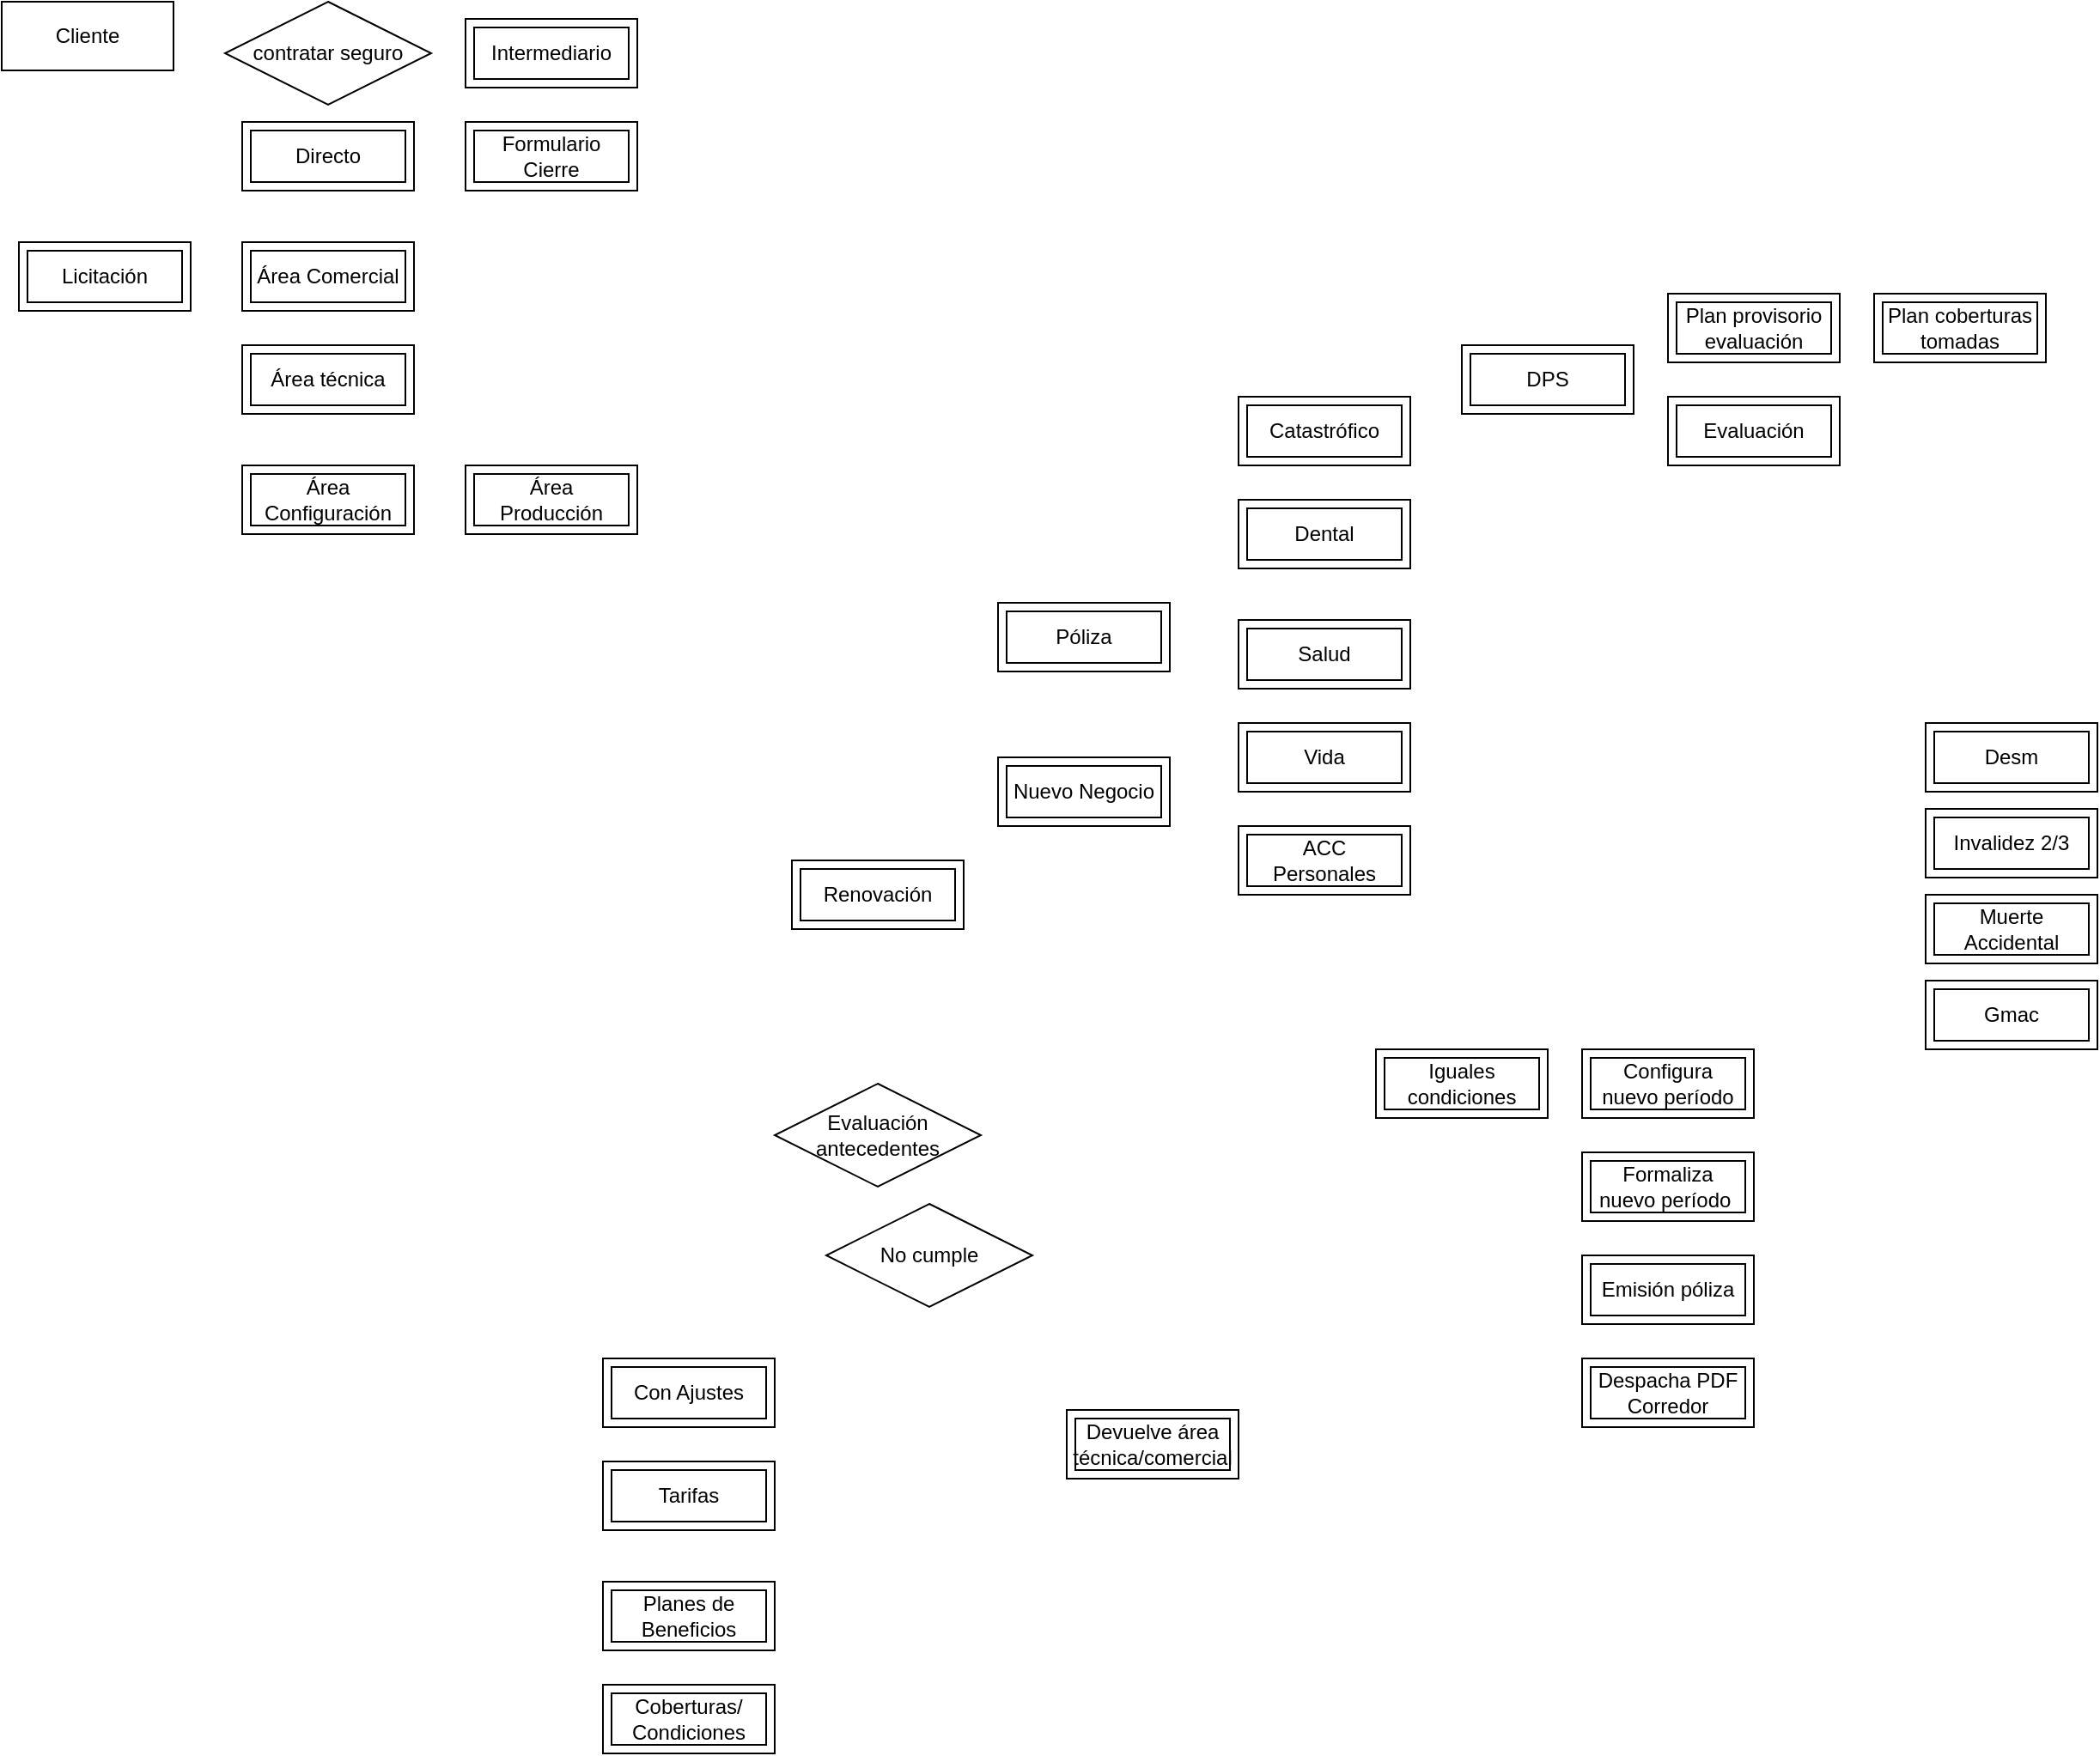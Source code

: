 <mxfile version="26.2.14">
  <diagram name="Página-1" id="cGtZ0ZqcJ2M5ogD-BFSz">
    <mxGraphModel dx="1699" dy="1642" grid="1" gridSize="10" guides="1" tooltips="1" connect="1" arrows="1" fold="1" page="1" pageScale="1" pageWidth="827" pageHeight="1169" math="0" shadow="0">
      <root>
        <mxCell id="0" />
        <mxCell id="1" parent="0" />
        <mxCell id="OujCXUVkTaEfRvT8h6zp-2" value="&lt;font style=&quot;vertical-align: inherit;&quot;&gt;&lt;font style=&quot;vertical-align: inherit;&quot;&gt;Cliente&lt;/font&gt;&lt;/font&gt;" style="whiteSpace=wrap;html=1;align=center;" vertex="1" parent="1">
          <mxGeometry x="-330" y="-380" width="100" height="40" as="geometry" />
        </mxCell>
        <mxCell id="OujCXUVkTaEfRvT8h6zp-3" value="&lt;font style=&quot;vertical-align: inherit;&quot;&gt;&lt;font style=&quot;vertical-align: inherit;&quot;&gt;Póliza&lt;/font&gt;&lt;/font&gt;" style="shape=ext;margin=3;double=1;whiteSpace=wrap;html=1;align=center;" vertex="1" parent="1">
          <mxGeometry x="250" y="-30" width="100" height="40" as="geometry" />
        </mxCell>
        <mxCell id="OujCXUVkTaEfRvT8h6zp-4" value="&lt;font style=&quot;vertical-align: inherit;&quot;&gt;&lt;font style=&quot;vertical-align: inherit;&quot;&gt;Dental&lt;/font&gt;&lt;/font&gt;" style="shape=ext;margin=3;double=1;whiteSpace=wrap;html=1;align=center;" vertex="1" parent="1">
          <mxGeometry x="390" y="-90" width="100" height="40" as="geometry" />
        </mxCell>
        <mxCell id="OujCXUVkTaEfRvT8h6zp-5" value="Vida" style="shape=ext;margin=3;double=1;whiteSpace=wrap;html=1;align=center;" vertex="1" parent="1">
          <mxGeometry x="390" y="40" width="100" height="40" as="geometry" />
        </mxCell>
        <mxCell id="OujCXUVkTaEfRvT8h6zp-6" value="Catastrófico" style="shape=ext;margin=3;double=1;whiteSpace=wrap;html=1;align=center;" vertex="1" parent="1">
          <mxGeometry x="390" y="-150" width="100" height="40" as="geometry" />
        </mxCell>
        <mxCell id="OujCXUVkTaEfRvT8h6zp-7" value="&lt;font style=&quot;vertical-align: inherit;&quot;&gt;&lt;font style=&quot;vertical-align: inherit;&quot;&gt;Salud&lt;/font&gt;&lt;/font&gt;" style="shape=ext;margin=3;double=1;whiteSpace=wrap;html=1;align=center;" vertex="1" parent="1">
          <mxGeometry x="390" y="-20" width="100" height="40" as="geometry" />
        </mxCell>
        <mxCell id="OujCXUVkTaEfRvT8h6zp-9" value="Muerte Accidental" style="shape=ext;margin=3;double=1;whiteSpace=wrap;html=1;align=center;" vertex="1" parent="1">
          <mxGeometry x="790" y="140" width="100" height="40" as="geometry" />
        </mxCell>
        <mxCell id="OujCXUVkTaEfRvT8h6zp-10" value="Desm" style="shape=ext;margin=3;double=1;whiteSpace=wrap;html=1;align=center;" vertex="1" parent="1">
          <mxGeometry x="790" y="40" width="100" height="40" as="geometry" />
        </mxCell>
        <mxCell id="OujCXUVkTaEfRvT8h6zp-11" value="Invalidez 2/3" style="shape=ext;margin=3;double=1;whiteSpace=wrap;html=1;align=center;" vertex="1" parent="1">
          <mxGeometry x="790" y="90" width="100" height="40" as="geometry" />
        </mxCell>
        <mxCell id="OujCXUVkTaEfRvT8h6zp-12" value="ACC Personales" style="shape=ext;margin=3;double=1;whiteSpace=wrap;html=1;align=center;" vertex="1" parent="1">
          <mxGeometry x="390" y="100" width="100" height="40" as="geometry" />
        </mxCell>
        <mxCell id="OujCXUVkTaEfRvT8h6zp-14" value="Gmac" style="shape=ext;margin=3;double=1;whiteSpace=wrap;html=1;align=center;" vertex="1" parent="1">
          <mxGeometry x="790" y="190" width="100" height="40" as="geometry" />
        </mxCell>
        <mxCell id="OujCXUVkTaEfRvT8h6zp-15" value="DPS" style="shape=ext;margin=3;double=1;whiteSpace=wrap;html=1;align=center;" vertex="1" parent="1">
          <mxGeometry x="520" y="-180" width="100" height="40" as="geometry" />
        </mxCell>
        <mxCell id="OujCXUVkTaEfRvT8h6zp-16" value="Evaluación" style="shape=ext;margin=3;double=1;whiteSpace=wrap;html=1;align=center;" vertex="1" parent="1">
          <mxGeometry x="640" y="-150" width="100" height="40" as="geometry" />
        </mxCell>
        <mxCell id="OujCXUVkTaEfRvT8h6zp-17" value="Plan provisorio evaluación" style="shape=ext;margin=3;double=1;whiteSpace=wrap;html=1;align=center;" vertex="1" parent="1">
          <mxGeometry x="640" y="-210" width="100" height="40" as="geometry" />
        </mxCell>
        <mxCell id="OujCXUVkTaEfRvT8h6zp-18" value="Plan coberturas tomadas" style="shape=ext;margin=3;double=1;whiteSpace=wrap;html=1;align=center;" vertex="1" parent="1">
          <mxGeometry x="760" y="-210" width="100" height="40" as="geometry" />
        </mxCell>
        <mxCell id="OujCXUVkTaEfRvT8h6zp-19" value="Renovación" style="shape=ext;margin=3;double=1;whiteSpace=wrap;html=1;align=center;" vertex="1" parent="1">
          <mxGeometry x="130" y="120" width="100" height="40" as="geometry" />
        </mxCell>
        <mxCell id="OujCXUVkTaEfRvT8h6zp-20" value="Nuevo Negocio" style="shape=ext;margin=3;double=1;whiteSpace=wrap;html=1;align=center;" vertex="1" parent="1">
          <mxGeometry x="250" y="60" width="100" height="40" as="geometry" />
        </mxCell>
        <mxCell id="OujCXUVkTaEfRvT8h6zp-23" value="Iguales condiciones" style="shape=ext;margin=3;double=1;whiteSpace=wrap;html=1;align=center;" vertex="1" parent="1">
          <mxGeometry x="470" y="230" width="100" height="40" as="geometry" />
        </mxCell>
        <mxCell id="OujCXUVkTaEfRvT8h6zp-24" value="Con Ajustes" style="shape=ext;margin=3;double=1;whiteSpace=wrap;html=1;align=center;" vertex="1" parent="1">
          <mxGeometry x="20" y="410" width="100" height="40" as="geometry" />
        </mxCell>
        <mxCell id="OujCXUVkTaEfRvT8h6zp-25" value="Coberturas/&lt;div&gt;Condiciones&lt;/div&gt;" style="shape=ext;margin=3;double=1;whiteSpace=wrap;html=1;align=center;" vertex="1" parent="1">
          <mxGeometry x="20" y="600" width="100" height="40" as="geometry" />
        </mxCell>
        <mxCell id="OujCXUVkTaEfRvT8h6zp-26" value="Planes de Beneficios" style="shape=ext;margin=3;double=1;whiteSpace=wrap;html=1;align=center;" vertex="1" parent="1">
          <mxGeometry x="20" y="540" width="100" height="40" as="geometry" />
        </mxCell>
        <mxCell id="OujCXUVkTaEfRvT8h6zp-27" value="Tarifas" style="shape=ext;margin=3;double=1;whiteSpace=wrap;html=1;align=center;" vertex="1" parent="1">
          <mxGeometry x="20" y="470" width="100" height="40" as="geometry" />
        </mxCell>
        <mxCell id="OujCXUVkTaEfRvT8h6zp-28" value="Formaliza nuevo período&amp;nbsp;" style="shape=ext;margin=3;double=1;whiteSpace=wrap;html=1;align=center;" vertex="1" parent="1">
          <mxGeometry x="590" y="290" width="100" height="40" as="geometry" />
        </mxCell>
        <mxCell id="OujCXUVkTaEfRvT8h6zp-29" value="Configura nuevo período" style="shape=ext;margin=3;double=1;whiteSpace=wrap;html=1;align=center;" vertex="1" parent="1">
          <mxGeometry x="590" y="230" width="100" height="40" as="geometry" />
        </mxCell>
        <mxCell id="OujCXUVkTaEfRvT8h6zp-30" value="Emisión póliza" style="shape=ext;margin=3;double=1;whiteSpace=wrap;html=1;align=center;" vertex="1" parent="1">
          <mxGeometry x="590" y="350" width="100" height="40" as="geometry" />
        </mxCell>
        <mxCell id="OujCXUVkTaEfRvT8h6zp-31" value="Devuelve área técnica/comercial" style="shape=ext;margin=3;double=1;whiteSpace=wrap;html=1;align=center;" vertex="1" parent="1">
          <mxGeometry x="290" y="440" width="100" height="40" as="geometry" />
        </mxCell>
        <mxCell id="OujCXUVkTaEfRvT8h6zp-32" value="Despacha PDF Corredor" style="shape=ext;margin=3;double=1;whiteSpace=wrap;html=1;align=center;" vertex="1" parent="1">
          <mxGeometry x="590" y="410" width="100" height="40" as="geometry" />
        </mxCell>
        <mxCell id="OujCXUVkTaEfRvT8h6zp-33" value="Área Configuración" style="shape=ext;margin=3;double=1;whiteSpace=wrap;html=1;align=center;" vertex="1" parent="1">
          <mxGeometry x="-190" y="-110" width="100" height="40" as="geometry" />
        </mxCell>
        <mxCell id="OujCXUVkTaEfRvT8h6zp-34" value="Evaluación antecedentes" style="shape=rhombus;perimeter=rhombusPerimeter;whiteSpace=wrap;html=1;align=center;" vertex="1" parent="1">
          <mxGeometry x="120" y="250" width="120" height="60" as="geometry" />
        </mxCell>
        <mxCell id="OujCXUVkTaEfRvT8h6zp-35" value="No cumple" style="shape=rhombus;perimeter=rhombusPerimeter;whiteSpace=wrap;html=1;align=center;" vertex="1" parent="1">
          <mxGeometry x="150" y="320" width="120" height="60" as="geometry" />
        </mxCell>
        <mxCell id="OujCXUVkTaEfRvT8h6zp-37" value="Área Comercial" style="shape=ext;margin=3;double=1;whiteSpace=wrap;html=1;align=center;" vertex="1" parent="1">
          <mxGeometry x="-190" y="-240" width="100" height="40" as="geometry" />
        </mxCell>
        <mxCell id="OujCXUVkTaEfRvT8h6zp-38" value="Área técnica" style="shape=ext;margin=3;double=1;whiteSpace=wrap;html=1;align=center;" vertex="1" parent="1">
          <mxGeometry x="-190" y="-180" width="100" height="40" as="geometry" />
        </mxCell>
        <mxCell id="OujCXUVkTaEfRvT8h6zp-39" value="Directo" style="shape=ext;margin=3;double=1;whiteSpace=wrap;html=1;align=center;" vertex="1" parent="1">
          <mxGeometry x="-190" y="-310" width="100" height="40" as="geometry" />
        </mxCell>
        <mxCell id="OujCXUVkTaEfRvT8h6zp-40" value="Intermediario" style="shape=ext;margin=3;double=1;whiteSpace=wrap;html=1;align=center;" vertex="1" parent="1">
          <mxGeometry x="-60" y="-370" width="100" height="40" as="geometry" />
        </mxCell>
        <mxCell id="OujCXUVkTaEfRvT8h6zp-41" value="Área Producción" style="shape=ext;margin=3;double=1;whiteSpace=wrap;html=1;align=center;" vertex="1" parent="1">
          <mxGeometry x="-60" y="-110" width="100" height="40" as="geometry" />
        </mxCell>
        <mxCell id="OujCXUVkTaEfRvT8h6zp-42" value="contratar seguro" style="shape=rhombus;perimeter=rhombusPerimeter;whiteSpace=wrap;html=1;align=center;" vertex="1" parent="1">
          <mxGeometry x="-200" y="-380" width="120" height="60" as="geometry" />
        </mxCell>
        <mxCell id="OujCXUVkTaEfRvT8h6zp-43" value="Licitación" style="shape=ext;margin=3;double=1;whiteSpace=wrap;html=1;align=center;" vertex="1" parent="1">
          <mxGeometry x="-320" y="-240" width="100" height="40" as="geometry" />
        </mxCell>
        <mxCell id="OujCXUVkTaEfRvT8h6zp-44" value="Formulario Cierre" style="shape=ext;margin=3;double=1;whiteSpace=wrap;html=1;align=center;" vertex="1" parent="1">
          <mxGeometry x="-60" y="-310" width="100" height="40" as="geometry" />
        </mxCell>
      </root>
    </mxGraphModel>
  </diagram>
</mxfile>
